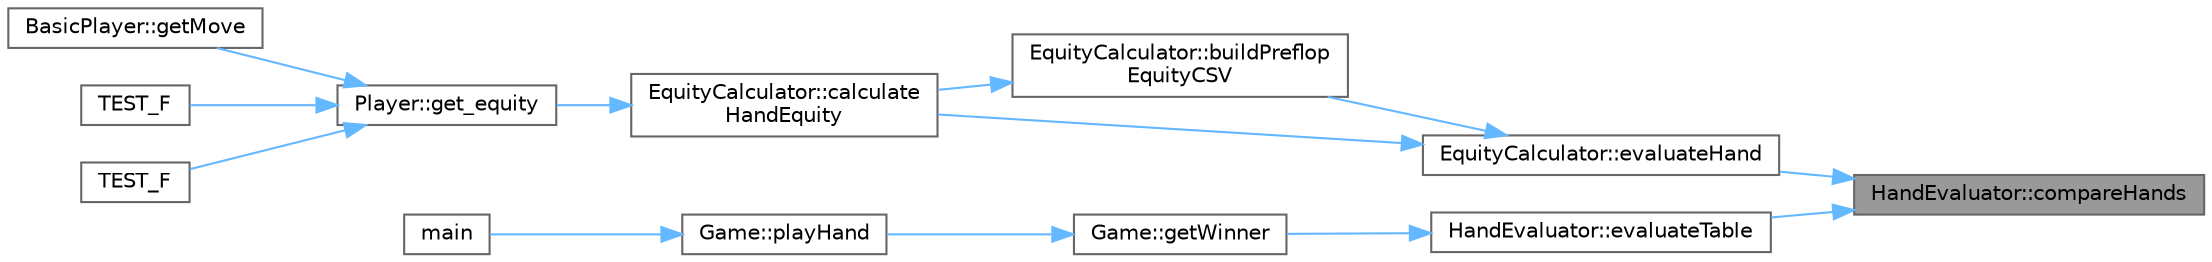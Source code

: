 digraph "HandEvaluator::compareHands"
{
 // INTERACTIVE_SVG=YES
 // LATEX_PDF_SIZE
  bgcolor="transparent";
  edge [fontname=Helvetica,fontsize=10,labelfontname=Helvetica,labelfontsize=10];
  node [fontname=Helvetica,fontsize=10,shape=box,height=0.2,width=0.4];
  rankdir="RL";
  Node1 [id="Node000001",label="HandEvaluator::compareHands",height=0.2,width=0.4,color="gray40", fillcolor="grey60", style="filled", fontcolor="black",tooltip="Compares two hands to determine the winner."];
  Node1 -> Node2 [id="edge1_Node000001_Node000002",dir="back",color="steelblue1",style="solid",tooltip=" "];
  Node2 [id="Node000002",label="EquityCalculator::evaluateHand",height=0.2,width=0.4,color="grey40", fillcolor="white", style="filled",URL="$class_equity_calculator.html#af315dfcb578ab5889dab4bc970b1d597",tooltip=" "];
  Node2 -> Node3 [id="edge2_Node000002_Node000003",dir="back",color="steelblue1",style="solid",tooltip=" "];
  Node3 [id="Node000003",label="EquityCalculator::buildPreflop\lEquityCSV",height=0.2,width=0.4,color="grey40", fillcolor="white", style="filled",URL="$class_equity_calculator.html#a5e6d58769d8554960b7434bef984cb28",tooltip=" "];
  Node3 -> Node4 [id="edge3_Node000003_Node000004",dir="back",color="steelblue1",style="solid",tooltip=" "];
  Node4 [id="Node000004",label="EquityCalculator::calculate\lHandEquity",height=0.2,width=0.4,color="grey40", fillcolor="white", style="filled",URL="$class_equity_calculator.html#a7538b1a4d83a396d16dc0673cb3eb619",tooltip="Evaluates the equity of a hand against multiple opponents."];
  Node4 -> Node5 [id="edge4_Node000004_Node000005",dir="back",color="steelblue1",style="solid",tooltip=" "];
  Node5 [id="Node000005",label="Player::get_equity",height=0.2,width=0.4,color="grey40", fillcolor="white", style="filled",URL="$class_player.html#ac40b5f5383aa1b6146a39c74f08254ad",tooltip="Returns the equity of the players hand for the current stage of the game."];
  Node5 -> Node6 [id="edge5_Node000005_Node000006",dir="back",color="steelblue1",style="solid",tooltip=" "];
  Node6 [id="Node000006",label="BasicPlayer::getMove",height=0.2,width=0.4,color="grey40", fillcolor="white", style="filled",URL="$class_basic_player.html#ab77fd6eb15d997d705eb1f750b3ebd52",tooltip="Gets the player's move during their turn."];
  Node5 -> Node7 [id="edge6_Node000005_Node000007",dir="back",color="steelblue1",style="solid",tooltip=" "];
  Node7 [id="Node000007",label="TEST_F",height=0.2,width=0.4,color="grey40", fillcolor="white", style="filled",URL="$test___player_8cc.html#a58e6b1b83a0b3890240da45b9cfca22b",tooltip=" "];
  Node5 -> Node8 [id="edge7_Node000005_Node000008",dir="back",color="steelblue1",style="solid",tooltip=" "];
  Node8 [id="Node000008",label="TEST_F",height=0.2,width=0.4,color="grey40", fillcolor="white", style="filled",URL="$test___player_8cc.html#ab159003d62d4815baca60d6e6394374e",tooltip=" "];
  Node2 -> Node4 [id="edge8_Node000002_Node000004",dir="back",color="steelblue1",style="solid",tooltip=" "];
  Node1 -> Node9 [id="edge9_Node000001_Node000009",dir="back",color="steelblue1",style="solid",tooltip=" "];
  Node9 [id="Node000009",label="HandEvaluator::evaluateTable",height=0.2,width=0.4,color="grey40", fillcolor="white", style="filled",URL="$class_hand_evaluator.html#a913d9b6af7946277de9652577b88292b",tooltip="Evaluates multiple hands against community cards."];
  Node9 -> Node10 [id="edge10_Node000009_Node000010",dir="back",color="steelblue1",style="solid",tooltip=" "];
  Node10 [id="Node000010",label="Game::getWinner",height=0.2,width=0.4,color="grey40", fillcolor="white", style="filled",URL="$class_game.html#aab46e042704ec19c1f0a52280ef06bef",tooltip="Determines the winner(s) of the current hand."];
  Node10 -> Node11 [id="edge11_Node000010_Node000011",dir="back",color="steelblue1",style="solid",tooltip=" "];
  Node11 [id="Node000011",label="Game::playHand",height=0.2,width=0.4,color="grey40", fillcolor="white", style="filled",URL="$class_game.html#ab72401c43b303a37dec67f3d6b75a927",tooltip="Plays a single hand of poker."];
  Node11 -> Node12 [id="edge12_Node000011_Node000012",dir="back",color="steelblue1",style="solid",tooltip=" "];
  Node12 [id="Node000012",label="main",height=0.2,width=0.4,color="grey40", fillcolor="white", style="filled",URL="$main_8cpp.html#a0ddf1224851353fc92bfbff6f499fa97",tooltip=" "];
}
